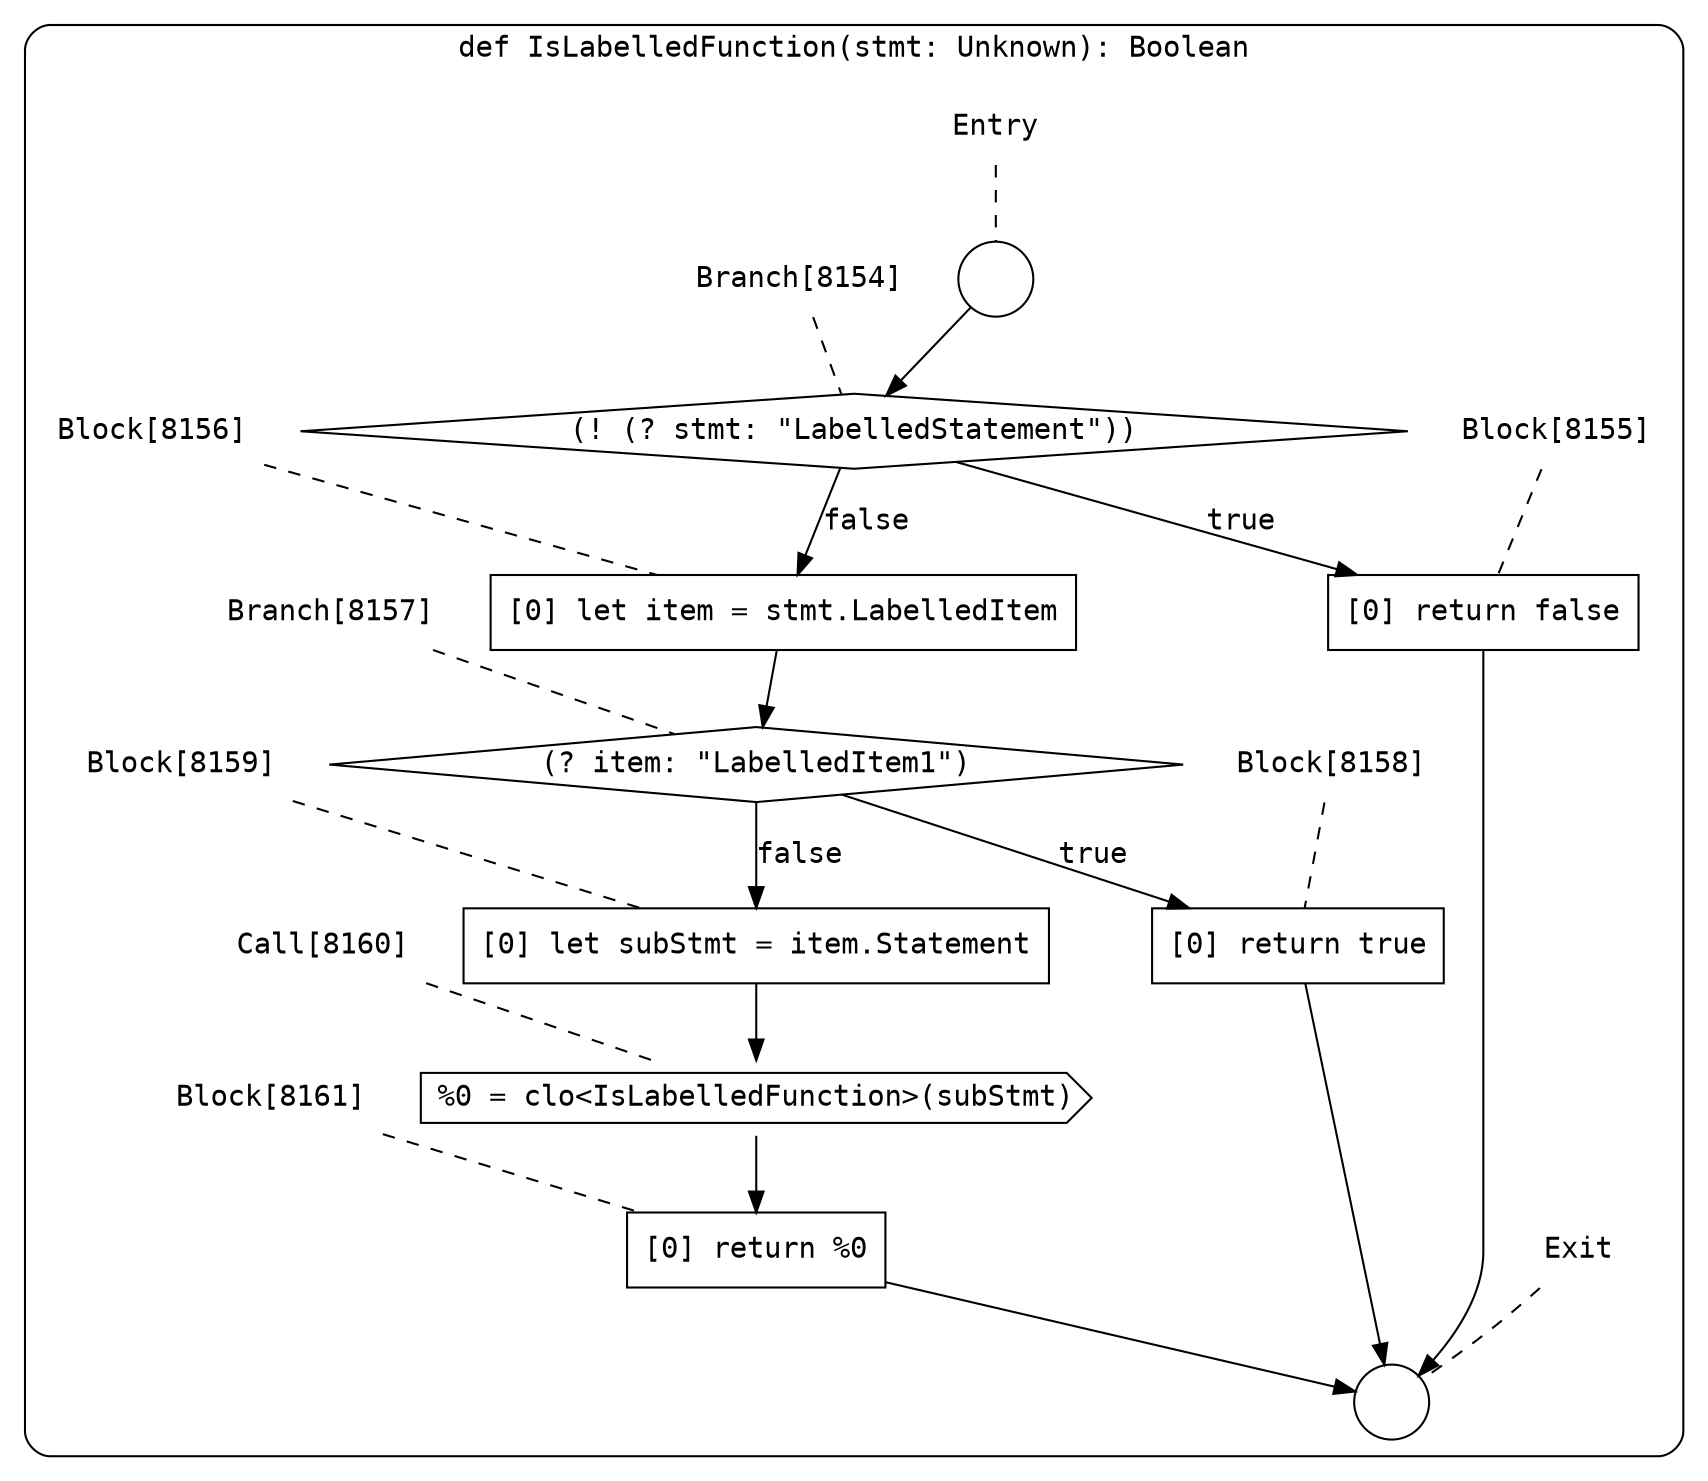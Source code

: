 digraph {
  graph [fontname = "Consolas"]
  node [fontname = "Consolas"]
  edge [fontname = "Consolas"]
  subgraph cluster1485 {
    label = "def IsLabelledFunction(stmt: Unknown): Boolean"
    style = rounded
    cluster1485_entry_name [shape=none, label=<<font color="black">Entry</font>>]
    cluster1485_entry_name -> cluster1485_entry [arrowhead=none, color="black", style=dashed]
    cluster1485_entry [shape=circle label=" " color="black" fillcolor="white" style=filled]
    cluster1485_entry -> node8154 [color="black"]
    cluster1485_exit_name [shape=none, label=<<font color="black">Exit</font>>]
    cluster1485_exit_name -> cluster1485_exit [arrowhead=none, color="black", style=dashed]
    cluster1485_exit [shape=circle label=" " color="black" fillcolor="white" style=filled]
    node8154_name [shape=none, label=<<font color="black">Branch[8154]</font>>]
    node8154_name -> node8154 [arrowhead=none, color="black", style=dashed]
    node8154 [shape=diamond, label=<<font color="black">(! (? stmt: &quot;LabelledStatement&quot;))</font>> color="black" fillcolor="white", style=filled]
    node8154 -> node8155 [label=<<font color="black">true</font>> color="black"]
    node8154 -> node8156 [label=<<font color="black">false</font>> color="black"]
    node8155_name [shape=none, label=<<font color="black">Block[8155]</font>>]
    node8155_name -> node8155 [arrowhead=none, color="black", style=dashed]
    node8155 [shape=box, label=<<font color="black">[0] return false<BR ALIGN="LEFT"/></font>> color="black" fillcolor="white", style=filled]
    node8155 -> cluster1485_exit [color="black"]
    node8156_name [shape=none, label=<<font color="black">Block[8156]</font>>]
    node8156_name -> node8156 [arrowhead=none, color="black", style=dashed]
    node8156 [shape=box, label=<<font color="black">[0] let item = stmt.LabelledItem<BR ALIGN="LEFT"/></font>> color="black" fillcolor="white", style=filled]
    node8156 -> node8157 [color="black"]
    node8157_name [shape=none, label=<<font color="black">Branch[8157]</font>>]
    node8157_name -> node8157 [arrowhead=none, color="black", style=dashed]
    node8157 [shape=diamond, label=<<font color="black">(? item: &quot;LabelledItem1&quot;)</font>> color="black" fillcolor="white", style=filled]
    node8157 -> node8158 [label=<<font color="black">true</font>> color="black"]
    node8157 -> node8159 [label=<<font color="black">false</font>> color="black"]
    node8158_name [shape=none, label=<<font color="black">Block[8158]</font>>]
    node8158_name -> node8158 [arrowhead=none, color="black", style=dashed]
    node8158 [shape=box, label=<<font color="black">[0] return true<BR ALIGN="LEFT"/></font>> color="black" fillcolor="white", style=filled]
    node8158 -> cluster1485_exit [color="black"]
    node8159_name [shape=none, label=<<font color="black">Block[8159]</font>>]
    node8159_name -> node8159 [arrowhead=none, color="black", style=dashed]
    node8159 [shape=box, label=<<font color="black">[0] let subStmt = item.Statement<BR ALIGN="LEFT"/></font>> color="black" fillcolor="white", style=filled]
    node8159 -> node8160 [color="black"]
    node8160_name [shape=none, label=<<font color="black">Call[8160]</font>>]
    node8160_name -> node8160 [arrowhead=none, color="black", style=dashed]
    node8160 [shape=cds, label=<<font color="black">%0 = clo&lt;IsLabelledFunction&gt;(subStmt)</font>> color="black" fillcolor="white", style=filled]
    node8160 -> node8161 [color="black"]
    node8161_name [shape=none, label=<<font color="black">Block[8161]</font>>]
    node8161_name -> node8161 [arrowhead=none, color="black", style=dashed]
    node8161 [shape=box, label=<<font color="black">[0] return %0<BR ALIGN="LEFT"/></font>> color="black" fillcolor="white", style=filled]
    node8161 -> cluster1485_exit [color="black"]
  }
}